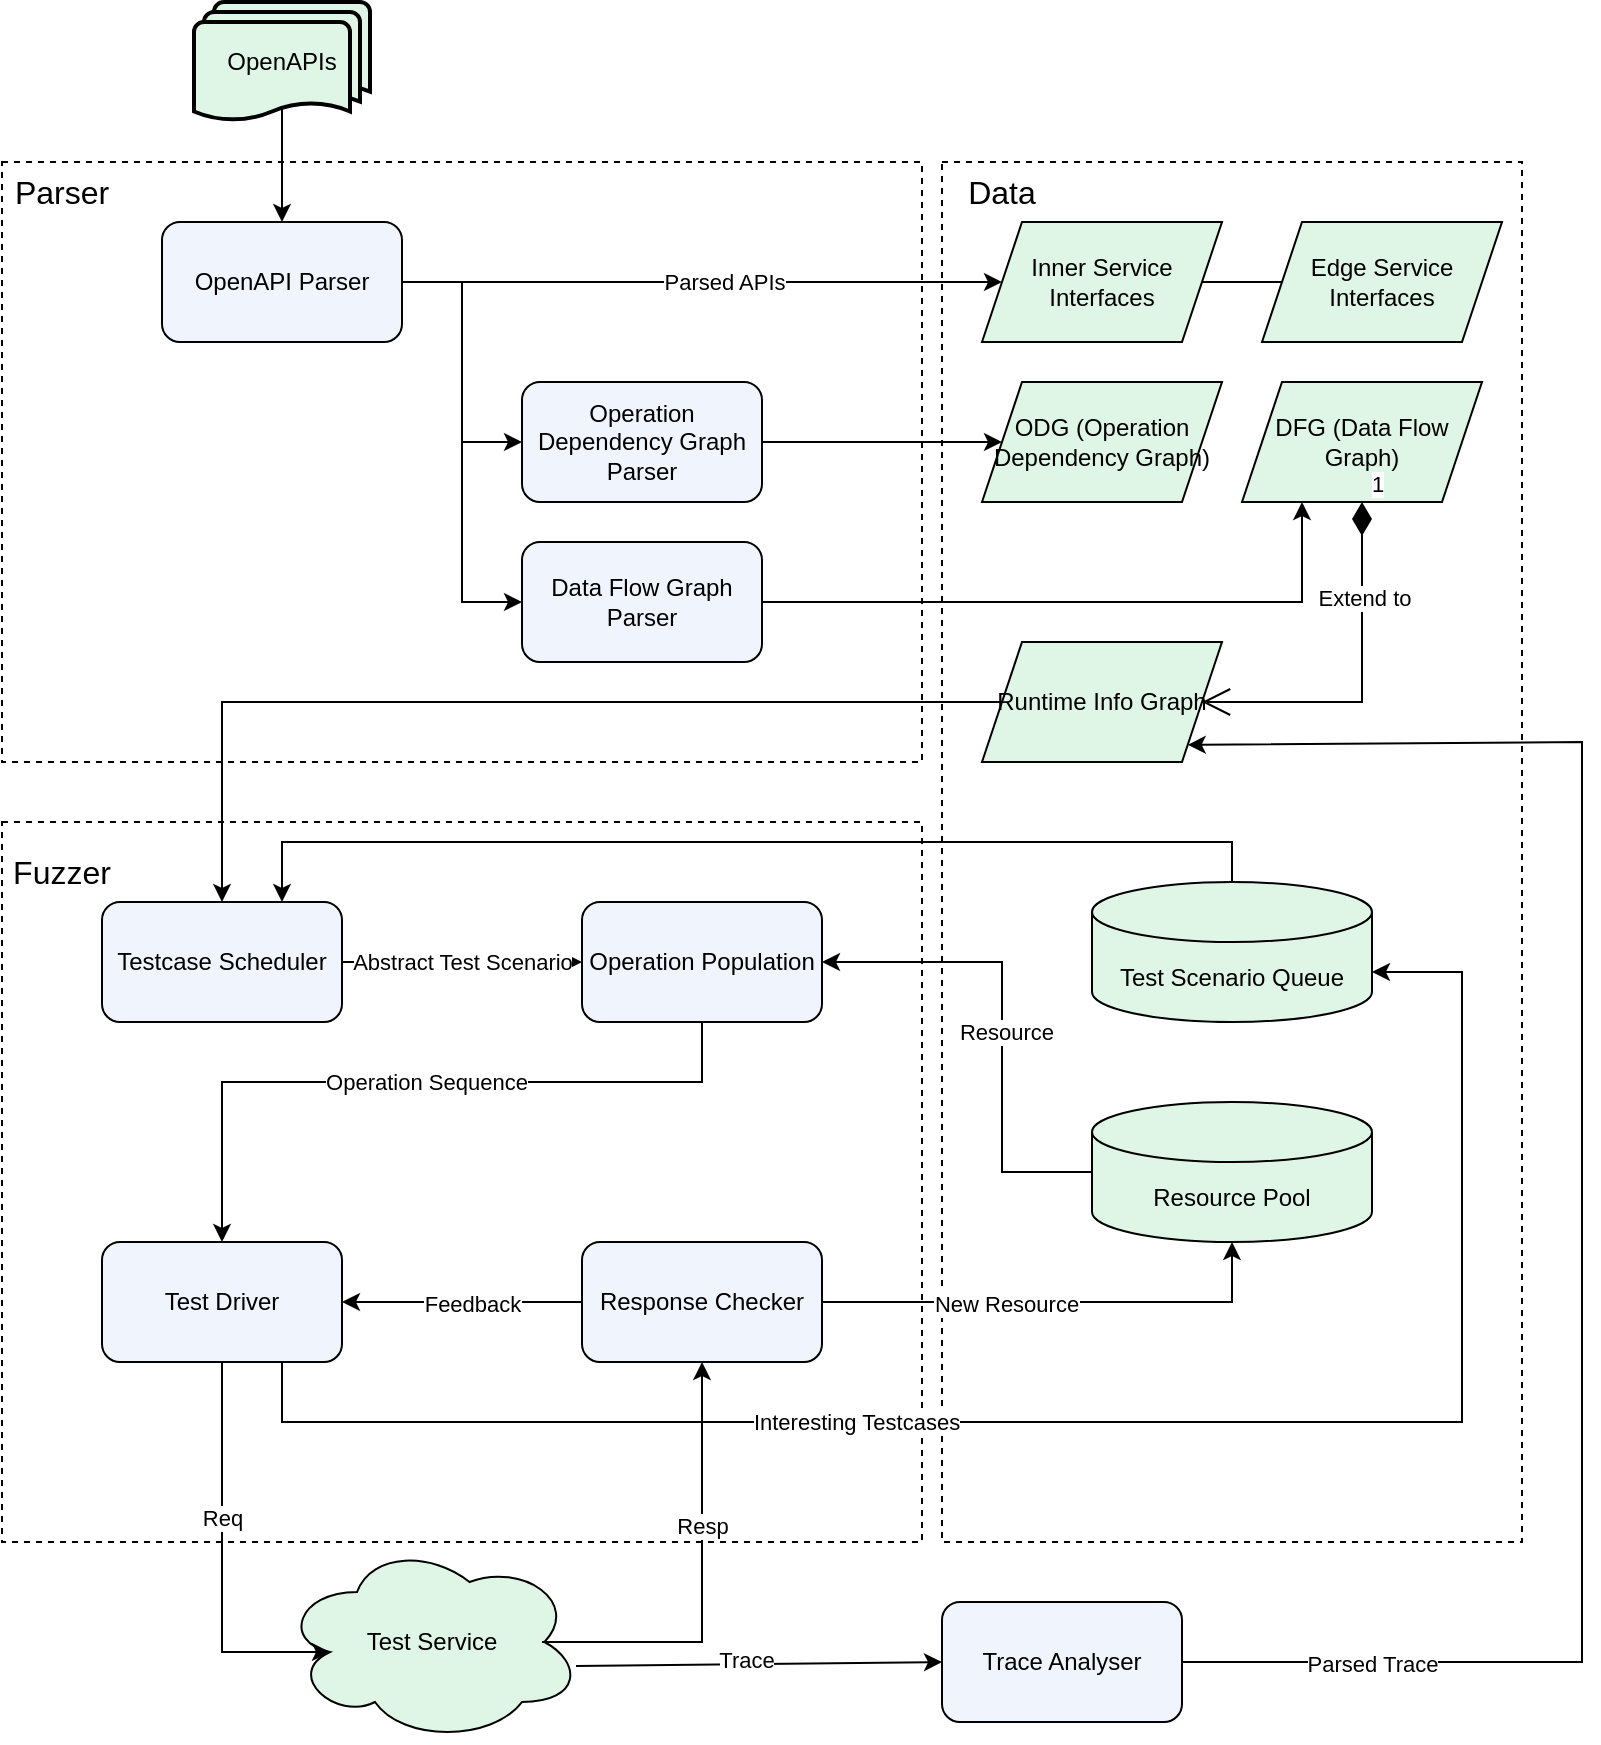 <mxfile version="26.0.7">
  <diagram name="Page-1" id="gEL889tH-eNSq187wz8S">
    <mxGraphModel dx="796" dy="575" grid="1" gridSize="10" guides="1" tooltips="1" connect="1" arrows="1" fold="1" page="1" pageScale="1" pageWidth="850" pageHeight="1100" math="0" shadow="0">
      <root>
        <mxCell id="0" />
        <mxCell id="1" parent="0" />
        <mxCell id="WixgId_MYOPgr9kNpltZ-22" value="" style="rounded=0;whiteSpace=wrap;html=1;fillColor=none;dashed=1;" parent="1" vertex="1">
          <mxGeometry x="30" y="460" width="460" height="360" as="geometry" />
        </mxCell>
        <mxCell id="WixgId_MYOPgr9kNpltZ-19" value="" style="rounded=0;whiteSpace=wrap;html=1;fillColor=none;dashed=1;" parent="1" vertex="1">
          <mxGeometry x="500" y="130" width="290" height="690" as="geometry" />
        </mxCell>
        <mxCell id="WixgId_MYOPgr9kNpltZ-17" value="" style="rounded=0;whiteSpace=wrap;html=1;fillColor=none;dashed=1;" parent="1" vertex="1">
          <mxGeometry x="30" y="130" width="460" height="300" as="geometry" />
        </mxCell>
        <mxCell id="WixgId_MYOPgr9kNpltZ-1" value="OpenAPI Parser" style="rounded=1;whiteSpace=wrap;html=1;fillColor=light-dark(#F0F4FC,#3B4453);" parent="1" vertex="1">
          <mxGeometry x="110" y="160" width="120" height="60" as="geometry" />
        </mxCell>
        <mxCell id="WixgId_MYOPgr9kNpltZ-2" value="Operation Dependency Graph Parser" style="rounded=1;whiteSpace=wrap;html=1;fillColor=light-dark(#F0F4FC,#3B4453);" parent="1" vertex="1">
          <mxGeometry x="290" y="240" width="120" height="60" as="geometry" />
        </mxCell>
        <mxCell id="WixgId_MYOPgr9kNpltZ-4" value="Testcase Scheduler" style="rounded=1;whiteSpace=wrap;html=1;fillColor=light-dark(#F0F4FC,#3B4453);" parent="1" vertex="1">
          <mxGeometry x="80" y="500" width="120" height="60" as="geometry" />
        </mxCell>
        <mxCell id="WixgId_MYOPgr9kNpltZ-5" value="Resource Pool" style="shape=cylinder3;whiteSpace=wrap;html=1;boundedLbl=1;backgroundOutline=1;size=15;fillColor=light-dark(#DFF5E5,#486850);" parent="1" vertex="1">
          <mxGeometry x="575" y="600" width="140" height="70" as="geometry" />
        </mxCell>
        <mxCell id="WixgId_MYOPgr9kNpltZ-6" value="Test Driver" style="rounded=1;whiteSpace=wrap;html=1;fillColor=light-dark(#F0F4FC,#3B4453);" parent="1" vertex="1">
          <mxGeometry x="80" y="670" width="120" height="60" as="geometry" />
        </mxCell>
        <mxCell id="WixgId_MYOPgr9kNpltZ-10" value="Operation Population" style="rounded=1;whiteSpace=wrap;html=1;fillColor=light-dark(#F0F4FC,#3B4453);" parent="1" vertex="1">
          <mxGeometry x="320" y="500" width="120" height="60" as="geometry" />
        </mxCell>
        <mxCell id="WixgId_MYOPgr9kNpltZ-11" value="OpenAPIs" style="strokeWidth=2;html=1;shape=mxgraph.flowchart.multi-document;whiteSpace=wrap;fillColor=light-dark(#DFF5E5,#4B567C);" parent="1" vertex="1">
          <mxGeometry x="126" y="50" width="88" height="60" as="geometry" />
        </mxCell>
        <mxCell id="WixgId_MYOPgr9kNpltZ-12" value="Test Service" style="ellipse;shape=cloud;whiteSpace=wrap;html=1;fillColor=light-dark(#DFF5E5,#574D6F);" parent="1" vertex="1">
          <mxGeometry x="170" y="820" width="150" height="100" as="geometry" />
        </mxCell>
        <mxCell id="WixgId_MYOPgr9kNpltZ-13" value="Inner Service Interfaces" style="shape=parallelogram;perimeter=parallelogramPerimeter;whiteSpace=wrap;html=1;fixedSize=1;fillColor=light-dark(#DFF5E5,#486850);" parent="1" vertex="1">
          <mxGeometry x="520" y="160" width="120" height="60" as="geometry" />
        </mxCell>
        <mxCell id="WixgId_MYOPgr9kNpltZ-14" value="Edge Service Interfaces" style="shape=parallelogram;perimeter=parallelogramPerimeter;whiteSpace=wrap;html=1;fixedSize=1;fillColor=light-dark(#DFF5E5,#486850);" parent="1" vertex="1">
          <mxGeometry x="660" y="160" width="120" height="60" as="geometry" />
        </mxCell>
        <mxCell id="WixgId_MYOPgr9kNpltZ-15" value="ODG (Operation Dependency Graph)" style="shape=parallelogram;perimeter=parallelogramPerimeter;whiteSpace=wrap;html=1;fixedSize=1;fillColor=light-dark(#DFF5E5,#486850);" parent="1" vertex="1">
          <mxGeometry x="520" y="240" width="120" height="60" as="geometry" />
        </mxCell>
        <mxCell id="WixgId_MYOPgr9kNpltZ-18" value="Parser" style="text;html=1;align=center;verticalAlign=middle;whiteSpace=wrap;rounded=0;fontSize=16;" parent="1" vertex="1">
          <mxGeometry x="30" y="130" width="60" height="30" as="geometry" />
        </mxCell>
        <mxCell id="WixgId_MYOPgr9kNpltZ-20" value="Data" style="text;html=1;align=center;verticalAlign=middle;whiteSpace=wrap;rounded=0;fontSize=16;" parent="1" vertex="1">
          <mxGeometry x="500" y="130" width="60" height="30" as="geometry" />
        </mxCell>
        <mxCell id="WixgId_MYOPgr9kNpltZ-23" value="Fuzzer" style="text;html=1;align=center;verticalAlign=middle;whiteSpace=wrap;rounded=0;fontSize=16;" parent="1" vertex="1">
          <mxGeometry x="30" y="470" width="60" height="30" as="geometry" />
        </mxCell>
        <mxCell id="WixgId_MYOPgr9kNpltZ-24" value="" style="endArrow=classic;html=1;rounded=0;exitX=0.5;exitY=0.88;exitDx=0;exitDy=0;exitPerimeter=0;entryX=0.5;entryY=0;entryDx=0;entryDy=0;" parent="1" source="WixgId_MYOPgr9kNpltZ-11" target="WixgId_MYOPgr9kNpltZ-1" edge="1">
          <mxGeometry width="50" height="50" relative="1" as="geometry">
            <mxPoint x="240" y="350" as="sourcePoint" />
            <mxPoint x="290" y="300" as="targetPoint" />
          </mxGeometry>
        </mxCell>
        <mxCell id="WixgId_MYOPgr9kNpltZ-26" value="" style="endArrow=none;html=1;rounded=0;exitX=1;exitY=0.5;exitDx=0;exitDy=0;entryX=0;entryY=0.5;entryDx=0;entryDy=0;" parent="1" source="WixgId_MYOPgr9kNpltZ-13" target="WixgId_MYOPgr9kNpltZ-14" edge="1">
          <mxGeometry width="50" height="50" relative="1" as="geometry">
            <mxPoint x="410" y="400" as="sourcePoint" />
            <mxPoint x="460" y="350" as="targetPoint" />
          </mxGeometry>
        </mxCell>
        <mxCell id="WixgId_MYOPgr9kNpltZ-27" value="" style="endArrow=classic;html=1;rounded=0;exitX=1;exitY=0.5;exitDx=0;exitDy=0;entryX=0;entryY=0.5;entryDx=0;entryDy=0;" parent="1" source="WixgId_MYOPgr9kNpltZ-1" target="WixgId_MYOPgr9kNpltZ-13" edge="1">
          <mxGeometry width="50" height="50" relative="1" as="geometry">
            <mxPoint x="420" y="420" as="sourcePoint" />
            <mxPoint x="470" y="370" as="targetPoint" />
          </mxGeometry>
        </mxCell>
        <mxCell id="WixgId_MYOPgr9kNpltZ-30" value="Parsed APIs" style="edgeLabel;html=1;align=center;verticalAlign=middle;resizable=0;points=[];" parent="WixgId_MYOPgr9kNpltZ-27" vertex="1" connectable="0">
          <mxGeometry x="0.073" relative="1" as="geometry">
            <mxPoint as="offset" />
          </mxGeometry>
        </mxCell>
        <mxCell id="WixgId_MYOPgr9kNpltZ-29" value="" style="endArrow=classic;html=1;rounded=0;exitX=1;exitY=0.5;exitDx=0;exitDy=0;entryX=0;entryY=0.5;entryDx=0;entryDy=0;" parent="1" source="WixgId_MYOPgr9kNpltZ-2" target="WixgId_MYOPgr9kNpltZ-15" edge="1">
          <mxGeometry width="50" height="50" relative="1" as="geometry">
            <mxPoint x="500" y="440" as="sourcePoint" />
            <mxPoint x="550" y="390" as="targetPoint" />
          </mxGeometry>
        </mxCell>
        <mxCell id="WixgId_MYOPgr9kNpltZ-33" value="" style="endArrow=classic;html=1;rounded=0;exitX=1;exitY=0.5;exitDx=0;exitDy=0;entryX=0;entryY=0.5;entryDx=0;entryDy=0;" parent="1" source="WixgId_MYOPgr9kNpltZ-4" target="WixgId_MYOPgr9kNpltZ-10" edge="1">
          <mxGeometry width="50" height="50" relative="1" as="geometry">
            <mxPoint x="300" y="600" as="sourcePoint" />
            <mxPoint x="350" y="550" as="targetPoint" />
          </mxGeometry>
        </mxCell>
        <mxCell id="WixgId_MYOPgr9kNpltZ-34" value="Abstract Test Scenario" style="edgeLabel;html=1;align=center;verticalAlign=middle;resizable=0;points=[];" parent="WixgId_MYOPgr9kNpltZ-33" vertex="1" connectable="0">
          <mxGeometry x="0.283" y="-1" relative="1" as="geometry">
            <mxPoint x="-17" y="-1" as="offset" />
          </mxGeometry>
        </mxCell>
        <mxCell id="WixgId_MYOPgr9kNpltZ-38" value="" style="endArrow=classic;html=1;rounded=0;exitX=0;exitY=0.5;exitDx=0;exitDy=0;exitPerimeter=0;entryX=1;entryY=0.5;entryDx=0;entryDy=0;" parent="1" source="WixgId_MYOPgr9kNpltZ-5" target="WixgId_MYOPgr9kNpltZ-10" edge="1">
          <mxGeometry width="50" height="50" relative="1" as="geometry">
            <mxPoint x="410" y="600" as="sourcePoint" />
            <mxPoint x="460" y="550" as="targetPoint" />
            <Array as="points">
              <mxPoint x="530" y="635" />
              <mxPoint x="530" y="530" />
            </Array>
          </mxGeometry>
        </mxCell>
        <mxCell id="WixgId_MYOPgr9kNpltZ-39" value="Resource" style="edgeLabel;html=1;align=center;verticalAlign=middle;resizable=0;points=[];" parent="WixgId_MYOPgr9kNpltZ-38" vertex="1" connectable="0">
          <mxGeometry x="-0.037" y="-2" relative="1" as="geometry">
            <mxPoint as="offset" />
          </mxGeometry>
        </mxCell>
        <mxCell id="WixgId_MYOPgr9kNpltZ-42" value="Response Checker" style="rounded=1;whiteSpace=wrap;html=1;fillColor=light-dark(#F0F4FC,#3B4453);" parent="1" vertex="1">
          <mxGeometry x="320" y="670" width="120" height="60" as="geometry" />
        </mxCell>
        <mxCell id="WixgId_MYOPgr9kNpltZ-43" value="" style="endArrow=classic;html=1;rounded=0;exitX=0.5;exitY=1;exitDx=0;exitDy=0;entryX=0.5;entryY=0;entryDx=0;entryDy=0;" parent="1" source="WixgId_MYOPgr9kNpltZ-10" target="WixgId_MYOPgr9kNpltZ-6" edge="1">
          <mxGeometry width="50" height="50" relative="1" as="geometry">
            <mxPoint x="420" y="690" as="sourcePoint" />
            <mxPoint x="470" y="640" as="targetPoint" />
            <Array as="points">
              <mxPoint x="380" y="590" />
              <mxPoint x="140" y="590" />
            </Array>
          </mxGeometry>
        </mxCell>
        <mxCell id="WixgId_MYOPgr9kNpltZ-44" value="Operation Sequence" style="edgeLabel;html=1;align=center;verticalAlign=middle;resizable=0;points=[];" parent="WixgId_MYOPgr9kNpltZ-43" vertex="1" connectable="0">
          <mxGeometry x="-0.036" relative="1" as="geometry">
            <mxPoint as="offset" />
          </mxGeometry>
        </mxCell>
        <mxCell id="WixgId_MYOPgr9kNpltZ-49" value="" style="endArrow=classic;html=1;rounded=0;exitX=0.5;exitY=1;exitDx=0;exitDy=0;entryX=0.16;entryY=0.55;entryDx=0;entryDy=0;entryPerimeter=0;" parent="1" source="WixgId_MYOPgr9kNpltZ-6" target="WixgId_MYOPgr9kNpltZ-12" edge="1">
          <mxGeometry width="50" height="50" relative="1" as="geometry">
            <mxPoint x="270" y="780" as="sourcePoint" />
            <mxPoint x="182" y="872" as="targetPoint" />
            <Array as="points">
              <mxPoint x="140" y="875" />
            </Array>
          </mxGeometry>
        </mxCell>
        <mxCell id="WixgId_MYOPgr9kNpltZ-50" value="Req" style="edgeLabel;html=1;align=center;verticalAlign=middle;resizable=0;points=[];" parent="WixgId_MYOPgr9kNpltZ-49" vertex="1" connectable="0">
          <mxGeometry x="-0.217" relative="1" as="geometry">
            <mxPoint as="offset" />
          </mxGeometry>
        </mxCell>
        <mxCell id="WixgId_MYOPgr9kNpltZ-51" value="" style="endArrow=classic;html=1;rounded=0;entryX=0.5;entryY=1;entryDx=0;entryDy=0;" parent="1" target="WixgId_MYOPgr9kNpltZ-42" edge="1">
          <mxGeometry width="50" height="50" relative="1" as="geometry">
            <mxPoint x="300" y="870" as="sourcePoint" />
            <mxPoint x="430" y="720" as="targetPoint" />
            <Array as="points">
              <mxPoint x="380" y="870" />
            </Array>
          </mxGeometry>
        </mxCell>
        <mxCell id="WixgId_MYOPgr9kNpltZ-52" value="Resp" style="edgeLabel;html=1;align=center;verticalAlign=middle;resizable=0;points=[];" parent="WixgId_MYOPgr9kNpltZ-51" vertex="1" connectable="0">
          <mxGeometry x="0.259" relative="1" as="geometry">
            <mxPoint as="offset" />
          </mxGeometry>
        </mxCell>
        <mxCell id="WixgId_MYOPgr9kNpltZ-53" value="" style="endArrow=classic;html=1;rounded=0;exitX=1;exitY=0.5;exitDx=0;exitDy=0;entryX=0.5;entryY=1;entryDx=0;entryDy=0;entryPerimeter=0;" parent="1" source="WixgId_MYOPgr9kNpltZ-42" target="WixgId_MYOPgr9kNpltZ-5" edge="1">
          <mxGeometry width="50" height="50" relative="1" as="geometry">
            <mxPoint x="540" y="580" as="sourcePoint" />
            <mxPoint x="590" y="530" as="targetPoint" />
            <Array as="points">
              <mxPoint x="645" y="700" />
            </Array>
          </mxGeometry>
        </mxCell>
        <mxCell id="WixgId_MYOPgr9kNpltZ-54" value="New Resource" style="edgeLabel;html=1;align=center;verticalAlign=middle;resizable=0;points=[];" parent="WixgId_MYOPgr9kNpltZ-53" vertex="1" connectable="0">
          <mxGeometry x="-0.218" y="-1" relative="1" as="geometry">
            <mxPoint as="offset" />
          </mxGeometry>
        </mxCell>
        <mxCell id="p903jVdUFC8UU20KhMWQ-1" value="" style="endArrow=classic;html=1;rounded=0;entryX=0;entryY=0.5;entryDx=0;entryDy=0;" parent="1" target="WixgId_MYOPgr9kNpltZ-2" edge="1">
          <mxGeometry width="50" height="50" relative="1" as="geometry">
            <mxPoint x="260" y="190" as="sourcePoint" />
            <mxPoint x="580" y="370" as="targetPoint" />
            <Array as="points">
              <mxPoint x="260" y="270" />
            </Array>
          </mxGeometry>
        </mxCell>
        <mxCell id="p903jVdUFC8UU20KhMWQ-2" value="Test Scenario Queue" style="shape=cylinder3;whiteSpace=wrap;html=1;boundedLbl=1;backgroundOutline=1;size=15;fillColor=light-dark(#DFF5E5,#486850);" parent="1" vertex="1">
          <mxGeometry x="575" y="490" width="140" height="70" as="geometry" />
        </mxCell>
        <mxCell id="p903jVdUFC8UU20KhMWQ-3" value="" style="endArrow=classic;html=1;rounded=0;exitX=0.5;exitY=0;exitDx=0;exitDy=0;exitPerimeter=0;entryX=0.75;entryY=0;entryDx=0;entryDy=0;" parent="1" source="p903jVdUFC8UU20KhMWQ-2" target="WixgId_MYOPgr9kNpltZ-4" edge="1">
          <mxGeometry width="50" height="50" relative="1" as="geometry">
            <mxPoint x="600" y="640" as="sourcePoint" />
            <mxPoint x="650" y="590" as="targetPoint" />
            <Array as="points">
              <mxPoint x="645" y="470" />
              <mxPoint x="170" y="470" />
            </Array>
          </mxGeometry>
        </mxCell>
        <mxCell id="p903jVdUFC8UU20KhMWQ-4" value="" style="endArrow=classic;html=1;rounded=0;exitX=0;exitY=0.5;exitDx=0;exitDy=0;entryX=1;entryY=0.5;entryDx=0;entryDy=0;" parent="1" source="WixgId_MYOPgr9kNpltZ-42" target="WixgId_MYOPgr9kNpltZ-6" edge="1">
          <mxGeometry width="50" height="50" relative="1" as="geometry">
            <mxPoint x="600" y="640" as="sourcePoint" />
            <mxPoint x="650" y="590" as="targetPoint" />
          </mxGeometry>
        </mxCell>
        <mxCell id="p903jVdUFC8UU20KhMWQ-5" value="Feedback" style="edgeLabel;html=1;align=center;verticalAlign=middle;resizable=0;points=[];" parent="p903jVdUFC8UU20KhMWQ-4" vertex="1" connectable="0">
          <mxGeometry x="-0.077" y="1" relative="1" as="geometry">
            <mxPoint as="offset" />
          </mxGeometry>
        </mxCell>
        <mxCell id="p903jVdUFC8UU20KhMWQ-6" value="" style="endArrow=classic;html=1;rounded=0;exitX=0.75;exitY=1;exitDx=0;exitDy=0;entryX=1;entryY=0;entryDx=0;entryDy=45;entryPerimeter=0;" parent="1" source="WixgId_MYOPgr9kNpltZ-6" target="p903jVdUFC8UU20KhMWQ-2" edge="1">
          <mxGeometry width="50" height="50" relative="1" as="geometry">
            <mxPoint x="600" y="640" as="sourcePoint" />
            <mxPoint x="650" y="590" as="targetPoint" />
            <Array as="points">
              <mxPoint x="170" y="760" />
              <mxPoint x="760" y="760" />
              <mxPoint x="760" y="535" />
            </Array>
          </mxGeometry>
        </mxCell>
        <mxCell id="p903jVdUFC8UU20KhMWQ-7" value="Interesting Testcases" style="edgeLabel;html=1;align=center;verticalAlign=middle;resizable=0;points=[];" parent="p903jVdUFC8UU20KhMWQ-6" vertex="1" connectable="0">
          <mxGeometry x="-0.288" relative="1" as="geometry">
            <mxPoint as="offset" />
          </mxGeometry>
        </mxCell>
        <mxCell id="RquHt7KcpmuUufVPMrCs-1" value="DFG (Data Flow Graph)" style="shape=parallelogram;perimeter=parallelogramPerimeter;whiteSpace=wrap;html=1;fixedSize=1;fillColor=light-dark(#DFF5E5,#486850);" parent="1" vertex="1">
          <mxGeometry x="650" y="240" width="120" height="60" as="geometry" />
        </mxCell>
        <mxCell id="RquHt7KcpmuUufVPMrCs-2" value="Data Flow Graph Parser" style="rounded=1;whiteSpace=wrap;html=1;fillColor=light-dark(#F0F4FC,#3B4453);" parent="1" vertex="1">
          <mxGeometry x="290" y="320" width="120" height="60" as="geometry" />
        </mxCell>
        <mxCell id="RquHt7KcpmuUufVPMrCs-3" value="" style="endArrow=classic;html=1;rounded=0;entryX=0;entryY=0.5;entryDx=0;entryDy=0;" parent="1" target="RquHt7KcpmuUufVPMrCs-2" edge="1">
          <mxGeometry width="50" height="50" relative="1" as="geometry">
            <mxPoint x="260" y="270" as="sourcePoint" />
            <mxPoint x="430" y="390" as="targetPoint" />
            <Array as="points">
              <mxPoint x="260" y="350" />
            </Array>
          </mxGeometry>
        </mxCell>
        <mxCell id="RquHt7KcpmuUufVPMrCs-4" value="" style="endArrow=classic;html=1;rounded=0;exitX=1;exitY=0.5;exitDx=0;exitDy=0;entryX=0.25;entryY=1;entryDx=0;entryDy=0;" parent="1" source="RquHt7KcpmuUufVPMrCs-2" target="RquHt7KcpmuUufVPMrCs-1" edge="1">
          <mxGeometry width="50" height="50" relative="1" as="geometry">
            <mxPoint x="380" y="440" as="sourcePoint" />
            <mxPoint x="430" y="390" as="targetPoint" />
            <Array as="points">
              <mxPoint x="680" y="350" />
            </Array>
          </mxGeometry>
        </mxCell>
        <mxCell id="RquHt7KcpmuUufVPMrCs-5" value="Runtime Info Graph" style="shape=parallelogram;perimeter=parallelogramPerimeter;whiteSpace=wrap;html=1;fixedSize=1;fillColor=light-dark(#DFF5E5,#486850);" parent="1" vertex="1">
          <mxGeometry x="520" y="370" width="120" height="60" as="geometry" />
        </mxCell>
        <mxCell id="RquHt7KcpmuUufVPMrCs-6" value="1" style="endArrow=open;html=1;endSize=12;startArrow=diamondThin;startSize=14;startFill=1;edgeStyle=orthogonalEdgeStyle;align=left;verticalAlign=bottom;rounded=0;exitX=0.5;exitY=1;exitDx=0;exitDy=0;entryX=1;entryY=0.5;entryDx=0;entryDy=0;" parent="1" source="RquHt7KcpmuUufVPMrCs-1" target="RquHt7KcpmuUufVPMrCs-5" edge="1">
          <mxGeometry x="-1" y="3" relative="1" as="geometry">
            <mxPoint x="300" y="480" as="sourcePoint" />
            <mxPoint x="460" y="480" as="targetPoint" />
            <Array as="points">
              <mxPoint x="710" y="400" />
            </Array>
          </mxGeometry>
        </mxCell>
        <mxCell id="RquHt7KcpmuUufVPMrCs-11" value="Extend to" style="edgeLabel;html=1;align=center;verticalAlign=middle;resizable=0;points=[];" parent="RquHt7KcpmuUufVPMrCs-6" vertex="1" connectable="0">
          <mxGeometry x="-0.467" y="1" relative="1" as="geometry">
            <mxPoint as="offset" />
          </mxGeometry>
        </mxCell>
        <mxCell id="RquHt7KcpmuUufVPMrCs-7" value="" style="endArrow=classic;html=1;rounded=0;exitX=0;exitY=0.5;exitDx=0;exitDy=0;entryX=0.5;entryY=0;entryDx=0;entryDy=0;" parent="1" source="RquHt7KcpmuUufVPMrCs-5" target="WixgId_MYOPgr9kNpltZ-4" edge="1">
          <mxGeometry width="50" height="50" relative="1" as="geometry">
            <mxPoint x="330" y="620" as="sourcePoint" />
            <mxPoint x="380" y="570" as="targetPoint" />
            <Array as="points">
              <mxPoint x="140" y="400" />
            </Array>
          </mxGeometry>
        </mxCell>
        <mxCell id="zPyv0g5g-cRucc6_2qnP-1" value="Trace Analyser" style="rounded=1;whiteSpace=wrap;html=1;fillColor=light-dark(#F0F4FC,#3B4453);" vertex="1" parent="1">
          <mxGeometry x="500" y="850" width="120" height="60" as="geometry" />
        </mxCell>
        <mxCell id="zPyv0g5g-cRucc6_2qnP-2" value="" style="endArrow=classic;html=1;rounded=0;exitX=0.98;exitY=0.62;exitDx=0;exitDy=0;exitPerimeter=0;entryX=0;entryY=0.5;entryDx=0;entryDy=0;" edge="1" parent="1" source="WixgId_MYOPgr9kNpltZ-12" target="zPyv0g5g-cRucc6_2qnP-1">
          <mxGeometry width="50" height="50" relative="1" as="geometry">
            <mxPoint x="450" y="780" as="sourcePoint" />
            <mxPoint x="500" y="730" as="targetPoint" />
          </mxGeometry>
        </mxCell>
        <mxCell id="zPyv0g5g-cRucc6_2qnP-4" value="Trace" style="edgeLabel;html=1;align=center;verticalAlign=middle;resizable=0;points=[];" vertex="1" connectable="0" parent="zPyv0g5g-cRucc6_2qnP-2">
          <mxGeometry x="-0.071" y="2" relative="1" as="geometry">
            <mxPoint as="offset" />
          </mxGeometry>
        </mxCell>
        <mxCell id="zPyv0g5g-cRucc6_2qnP-3" value="" style="endArrow=classic;html=1;rounded=0;exitX=1;exitY=0.5;exitDx=0;exitDy=0;entryX=1;entryY=1;entryDx=0;entryDy=0;" edge="1" parent="1" source="zPyv0g5g-cRucc6_2qnP-1" target="RquHt7KcpmuUufVPMrCs-5">
          <mxGeometry width="50" height="50" relative="1" as="geometry">
            <mxPoint x="770" y="770" as="sourcePoint" />
            <mxPoint x="820" y="420" as="targetPoint" />
            <Array as="points">
              <mxPoint x="820" y="880" />
              <mxPoint x="820" y="420" />
            </Array>
          </mxGeometry>
        </mxCell>
        <mxCell id="zPyv0g5g-cRucc6_2qnP-5" value="Parsed Trace" style="edgeLabel;html=1;align=center;verticalAlign=middle;resizable=0;points=[];" vertex="1" connectable="0" parent="zPyv0g5g-cRucc6_2qnP-3">
          <mxGeometry x="-0.778" y="-1" relative="1" as="geometry">
            <mxPoint as="offset" />
          </mxGeometry>
        </mxCell>
      </root>
    </mxGraphModel>
  </diagram>
</mxfile>
